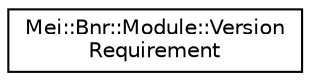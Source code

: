 digraph "Graphical Class Hierarchy"
{
  edge [fontname="Helvetica",fontsize="10",labelfontname="Helvetica",labelfontsize="10"];
  node [fontname="Helvetica",fontsize="10",shape=record];
  rankdir="LR";
  Node1 [label="Mei::Bnr::Module::Version\lRequirement",height=0.2,width=0.4,color="black", fillcolor="white", style="filled",URL="$a00133.html",tooltip="Express a module, component and version dependency. "];
}

